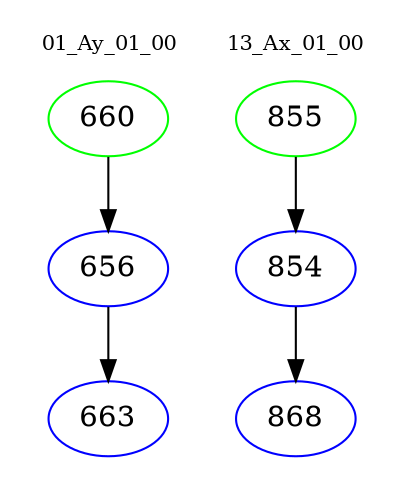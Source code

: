 digraph{
subgraph cluster_0 {
color = white
label = "01_Ay_01_00";
fontsize=10;
T0_660 [label="660", color="green"]
T0_660 -> T0_656 [color="black"]
T0_656 [label="656", color="blue"]
T0_656 -> T0_663 [color="black"]
T0_663 [label="663", color="blue"]
}
subgraph cluster_1 {
color = white
label = "13_Ax_01_00";
fontsize=10;
T1_855 [label="855", color="green"]
T1_855 -> T1_854 [color="black"]
T1_854 [label="854", color="blue"]
T1_854 -> T1_868 [color="black"]
T1_868 [label="868", color="blue"]
}
}
